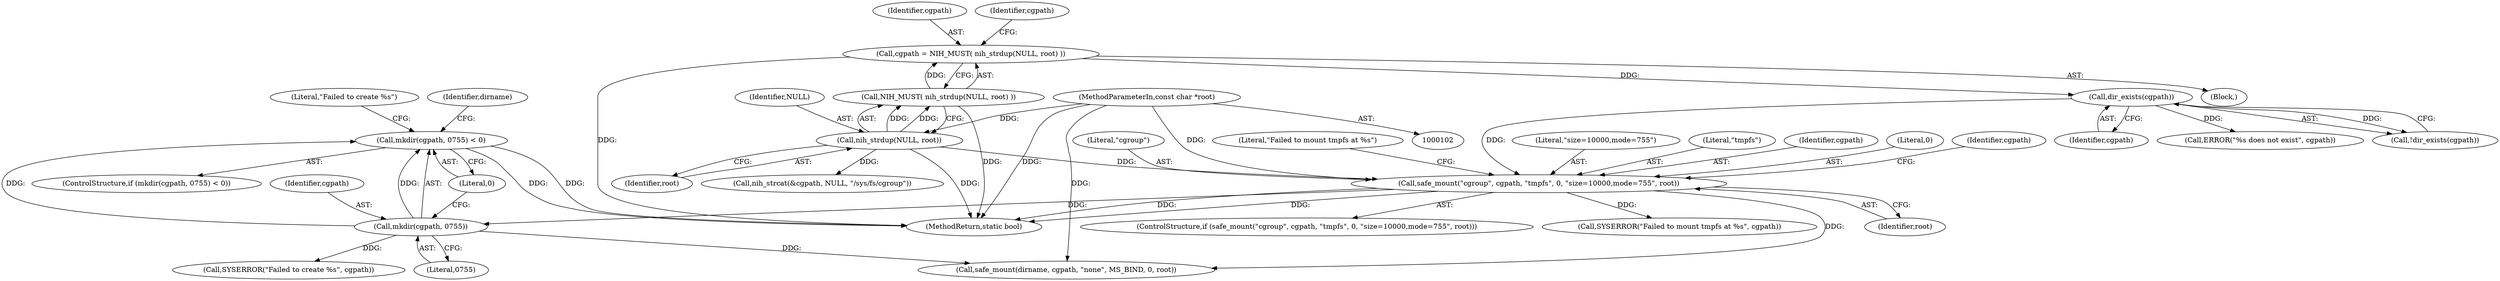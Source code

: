 digraph "0_lxc_592fd47a6245508b79fe6ac819fe6d3b2c1289be_0@API" {
"1000153" [label="(Call,mkdir(cgpath, 0755) < 0)"];
"1000154" [label="(Call,mkdir(cgpath, 0755))"];
"1000133" [label="(Call,safe_mount(\"cgroup\", cgpath, \"tmpfs\", 0, \"size=10000,mode=755\", root))"];
"1000124" [label="(Call,dir_exists(cgpath))"];
"1000110" [label="(Call,cgpath = NIH_MUST( nih_strdup(NULL, root) ))"];
"1000112" [label="(Call,NIH_MUST( nih_strdup(NULL, root) ))"];
"1000113" [label="(Call,nih_strdup(NULL, root))"];
"1000103" [label="(MethodParameterIn,const char *root)"];
"1000142" [label="(Literal,\"Failed to mount tmpfs at %s\")"];
"1000111" [label="(Identifier,cgpath)"];
"1000117" [label="(Call,nih_strcat(&cgpath, NULL, \"/sys/fs/cgroup\"))"];
"1000125" [label="(Identifier,cgpath)"];
"1000138" [label="(Literal,\"size=10000,mode=755\")"];
"1000157" [label="(Literal,0)"];
"1000114" [label="(Identifier,NULL)"];
"1000136" [label="(Literal,\"tmpfs\")"];
"1000110" [label="(Call,cgpath = NIH_MUST( nih_strdup(NULL, root) ))"];
"1000115" [label="(Identifier,root)"];
"1000166" [label="(Identifier,dirname)"];
"1000127" [label="(Call,ERROR(\"%s does not exist\", cgpath))"];
"1000119" [label="(Identifier,cgpath)"];
"1000124" [label="(Call,dir_exists(cgpath))"];
"1000133" [label="(Call,safe_mount(\"cgroup\", cgpath, \"tmpfs\", 0, \"size=10000,mode=755\", root))"];
"1000113" [label="(Call,nih_strdup(NULL, root))"];
"1000141" [label="(Call,SYSERROR(\"Failed to mount tmpfs at %s\", cgpath))"];
"1000135" [label="(Identifier,cgpath)"];
"1000123" [label="(Call,!dir_exists(cgpath))"];
"1000137" [label="(Literal,0)"];
"1000156" [label="(Literal,0755)"];
"1000152" [label="(ControlStructure,if (mkdir(cgpath, 0755) < 0))"];
"1000112" [label="(Call,NIH_MUST( nih_strdup(NULL, root) ))"];
"1000159" [label="(Call,SYSERROR(\"Failed to create %s\", cgpath))"];
"1000165" [label="(Call,safe_mount(dirname, cgpath, \"none\", MS_BIND, 0, root))"];
"1000149" [label="(Identifier,cgpath)"];
"1000181" [label="(MethodReturn,static bool)"];
"1000134" [label="(Literal,\"cgroup\")"];
"1000155" [label="(Identifier,cgpath)"];
"1000139" [label="(Identifier,root)"];
"1000154" [label="(Call,mkdir(cgpath, 0755))"];
"1000160" [label="(Literal,\"Failed to create %s\")"];
"1000103" [label="(MethodParameterIn,const char *root)"];
"1000132" [label="(ControlStructure,if (safe_mount(\"cgroup\", cgpath, \"tmpfs\", 0, \"size=10000,mode=755\", root)))"];
"1000153" [label="(Call,mkdir(cgpath, 0755) < 0)"];
"1000105" [label="(Block,)"];
"1000153" -> "1000152"  [label="AST: "];
"1000153" -> "1000157"  [label="CFG: "];
"1000154" -> "1000153"  [label="AST: "];
"1000157" -> "1000153"  [label="AST: "];
"1000160" -> "1000153"  [label="CFG: "];
"1000166" -> "1000153"  [label="CFG: "];
"1000153" -> "1000181"  [label="DDG: "];
"1000153" -> "1000181"  [label="DDG: "];
"1000154" -> "1000153"  [label="DDG: "];
"1000154" -> "1000153"  [label="DDG: "];
"1000154" -> "1000156"  [label="CFG: "];
"1000155" -> "1000154"  [label="AST: "];
"1000156" -> "1000154"  [label="AST: "];
"1000157" -> "1000154"  [label="CFG: "];
"1000133" -> "1000154"  [label="DDG: "];
"1000154" -> "1000159"  [label="DDG: "];
"1000154" -> "1000165"  [label="DDG: "];
"1000133" -> "1000132"  [label="AST: "];
"1000133" -> "1000139"  [label="CFG: "];
"1000134" -> "1000133"  [label="AST: "];
"1000135" -> "1000133"  [label="AST: "];
"1000136" -> "1000133"  [label="AST: "];
"1000137" -> "1000133"  [label="AST: "];
"1000138" -> "1000133"  [label="AST: "];
"1000139" -> "1000133"  [label="AST: "];
"1000142" -> "1000133"  [label="CFG: "];
"1000149" -> "1000133"  [label="CFG: "];
"1000133" -> "1000181"  [label="DDG: "];
"1000133" -> "1000181"  [label="DDG: "];
"1000124" -> "1000133"  [label="DDG: "];
"1000113" -> "1000133"  [label="DDG: "];
"1000103" -> "1000133"  [label="DDG: "];
"1000133" -> "1000141"  [label="DDG: "];
"1000133" -> "1000165"  [label="DDG: "];
"1000124" -> "1000123"  [label="AST: "];
"1000124" -> "1000125"  [label="CFG: "];
"1000125" -> "1000124"  [label="AST: "];
"1000123" -> "1000124"  [label="CFG: "];
"1000124" -> "1000123"  [label="DDG: "];
"1000110" -> "1000124"  [label="DDG: "];
"1000124" -> "1000127"  [label="DDG: "];
"1000110" -> "1000105"  [label="AST: "];
"1000110" -> "1000112"  [label="CFG: "];
"1000111" -> "1000110"  [label="AST: "];
"1000112" -> "1000110"  [label="AST: "];
"1000119" -> "1000110"  [label="CFG: "];
"1000110" -> "1000181"  [label="DDG: "];
"1000112" -> "1000110"  [label="DDG: "];
"1000112" -> "1000113"  [label="CFG: "];
"1000113" -> "1000112"  [label="AST: "];
"1000112" -> "1000181"  [label="DDG: "];
"1000113" -> "1000112"  [label="DDG: "];
"1000113" -> "1000112"  [label="DDG: "];
"1000113" -> "1000115"  [label="CFG: "];
"1000114" -> "1000113"  [label="AST: "];
"1000115" -> "1000113"  [label="AST: "];
"1000113" -> "1000181"  [label="DDG: "];
"1000103" -> "1000113"  [label="DDG: "];
"1000113" -> "1000117"  [label="DDG: "];
"1000103" -> "1000102"  [label="AST: "];
"1000103" -> "1000181"  [label="DDG: "];
"1000103" -> "1000165"  [label="DDG: "];
}
